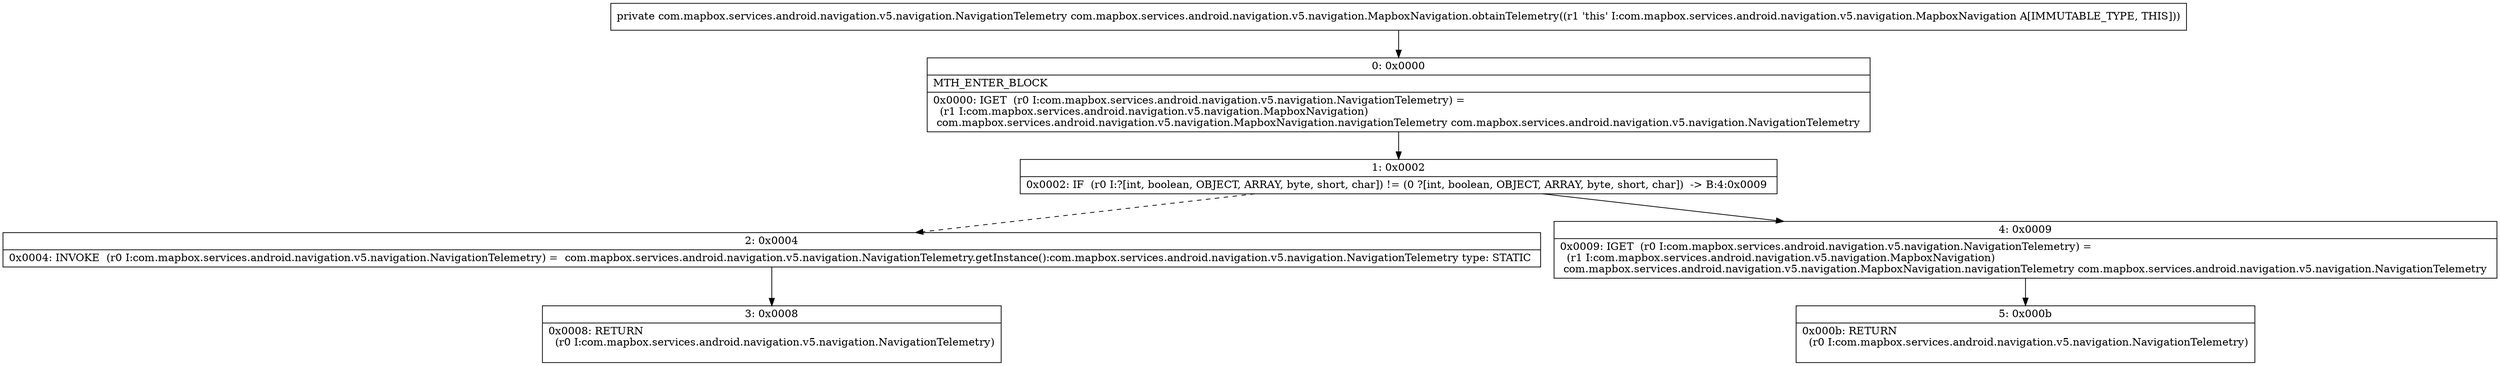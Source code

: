 digraph "CFG forcom.mapbox.services.android.navigation.v5.navigation.MapboxNavigation.obtainTelemetry()Lcom\/mapbox\/services\/android\/navigation\/v5\/navigation\/NavigationTelemetry;" {
Node_0 [shape=record,label="{0\:\ 0x0000|MTH_ENTER_BLOCK\l|0x0000: IGET  (r0 I:com.mapbox.services.android.navigation.v5.navigation.NavigationTelemetry) = \l  (r1 I:com.mapbox.services.android.navigation.v5.navigation.MapboxNavigation)\l com.mapbox.services.android.navigation.v5.navigation.MapboxNavigation.navigationTelemetry com.mapbox.services.android.navigation.v5.navigation.NavigationTelemetry \l}"];
Node_1 [shape=record,label="{1\:\ 0x0002|0x0002: IF  (r0 I:?[int, boolean, OBJECT, ARRAY, byte, short, char]) != (0 ?[int, boolean, OBJECT, ARRAY, byte, short, char])  \-\> B:4:0x0009 \l}"];
Node_2 [shape=record,label="{2\:\ 0x0004|0x0004: INVOKE  (r0 I:com.mapbox.services.android.navigation.v5.navigation.NavigationTelemetry) =  com.mapbox.services.android.navigation.v5.navigation.NavigationTelemetry.getInstance():com.mapbox.services.android.navigation.v5.navigation.NavigationTelemetry type: STATIC \l}"];
Node_3 [shape=record,label="{3\:\ 0x0008|0x0008: RETURN  \l  (r0 I:com.mapbox.services.android.navigation.v5.navigation.NavigationTelemetry)\l \l}"];
Node_4 [shape=record,label="{4\:\ 0x0009|0x0009: IGET  (r0 I:com.mapbox.services.android.navigation.v5.navigation.NavigationTelemetry) = \l  (r1 I:com.mapbox.services.android.navigation.v5.navigation.MapboxNavigation)\l com.mapbox.services.android.navigation.v5.navigation.MapboxNavigation.navigationTelemetry com.mapbox.services.android.navigation.v5.navigation.NavigationTelemetry \l}"];
Node_5 [shape=record,label="{5\:\ 0x000b|0x000b: RETURN  \l  (r0 I:com.mapbox.services.android.navigation.v5.navigation.NavigationTelemetry)\l \l}"];
MethodNode[shape=record,label="{private com.mapbox.services.android.navigation.v5.navigation.NavigationTelemetry com.mapbox.services.android.navigation.v5.navigation.MapboxNavigation.obtainTelemetry((r1 'this' I:com.mapbox.services.android.navigation.v5.navigation.MapboxNavigation A[IMMUTABLE_TYPE, THIS])) }"];
MethodNode -> Node_0;
Node_0 -> Node_1;
Node_1 -> Node_2[style=dashed];
Node_1 -> Node_4;
Node_2 -> Node_3;
Node_4 -> Node_5;
}


